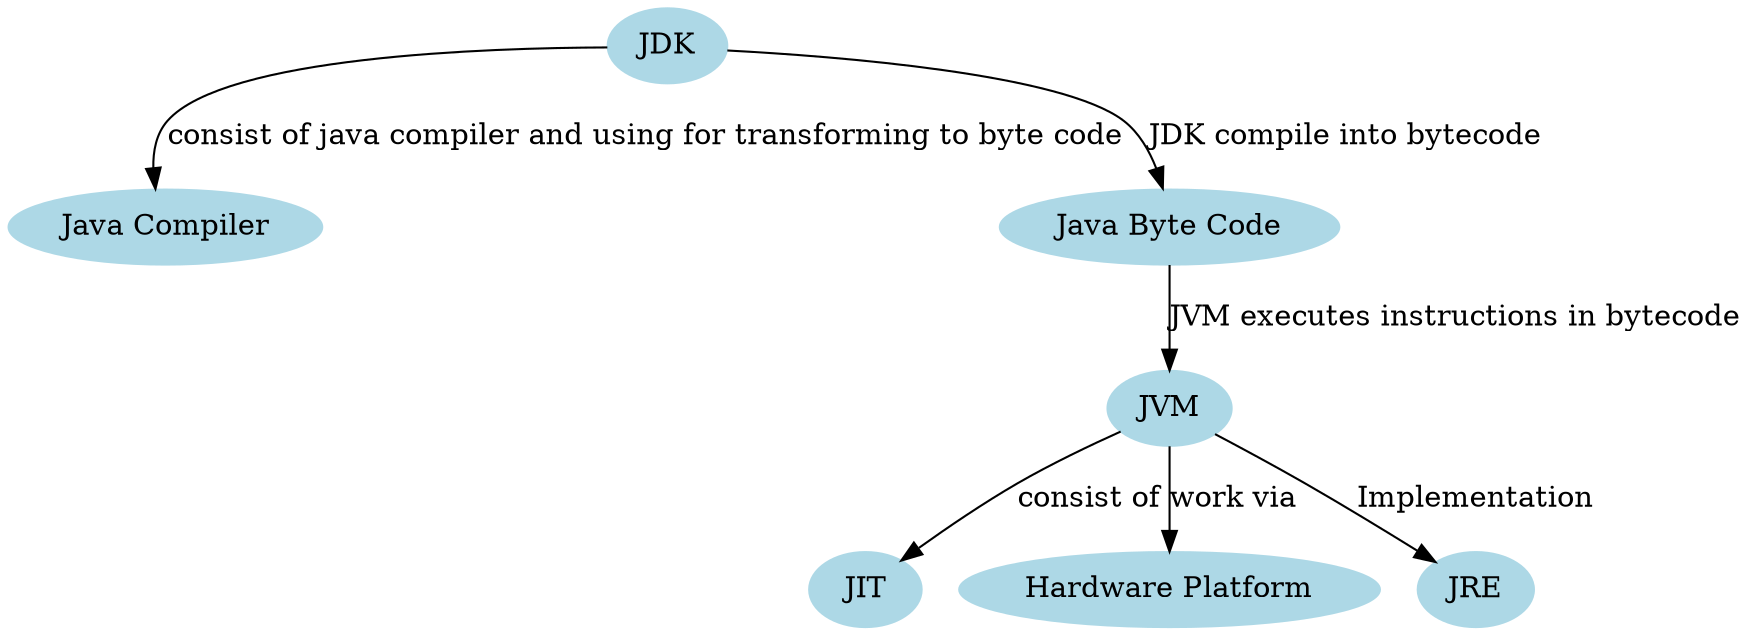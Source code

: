 
digraph java_platform {
    node [style=filled,color=lightblue]
    "JDK" -> "Java Compiler"[label="consist of java compiler and using for transforming to byte code"]

    "JDK" -> "Java Byte Code"[label="JDK compile into bytecode"]

    "Java Byte Code" -> "JVM"[label="JVM executes instructions in bytecode"]

    "JVM" -> "JIT"[label="consist of"]

    "JVM" -> "Hardware Platform"[label="work via"]

    "JVM" -> "JRE"[label="Implementation"]
}